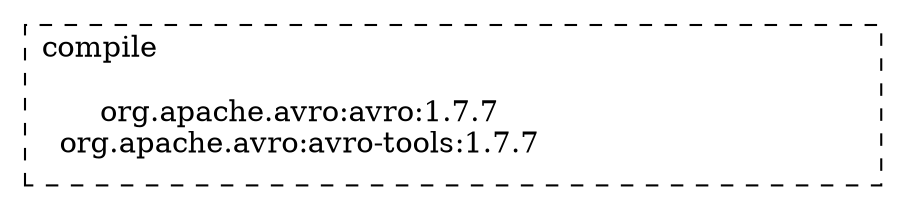 digraph compile {
graph[rankdir=BT,compound=true,nodesep=2,ranksep=1];
subgraph cluster_compile {
graph[rankdir=TB,style=dashed,label=compile,labelloc=b,labeljust=l,labelstyle=bold];
compile [shape=point,style=invis];
node[color=none,shape=plaintext];
"org.apache.avro:avro:1.7.7\norg.apache.avro:avro-tools:1.7.7";
}
subgraph cluster_compile {
graph[rankdir=TB,style=dashed,label=compile,labelloc=b,labeljust=l,labelstyle=bold];
compile [shape=point,style=invis];
node[color=none,shape=plaintext];
"org.apache.avro:avro:1.7.7\norg.apache.avro:avro-tools:1.7.7";
}
}
